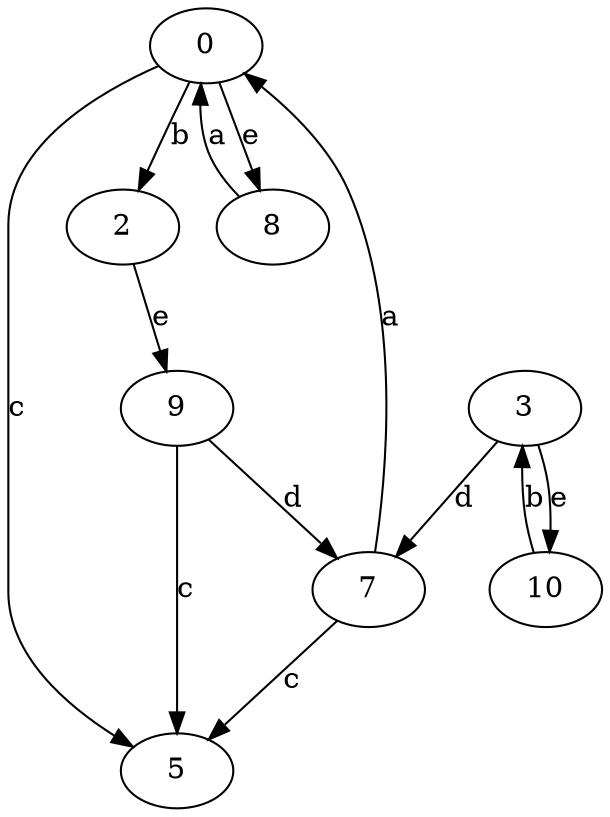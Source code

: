 strict digraph  {
0;
2;
3;
5;
7;
8;
9;
10;
0 -> 2  [label=b];
0 -> 5  [label=c];
0 -> 8  [label=e];
2 -> 9  [label=e];
3 -> 7  [label=d];
3 -> 10  [label=e];
7 -> 0  [label=a];
7 -> 5  [label=c];
8 -> 0  [label=a];
9 -> 5  [label=c];
9 -> 7  [label=d];
10 -> 3  [label=b];
}
